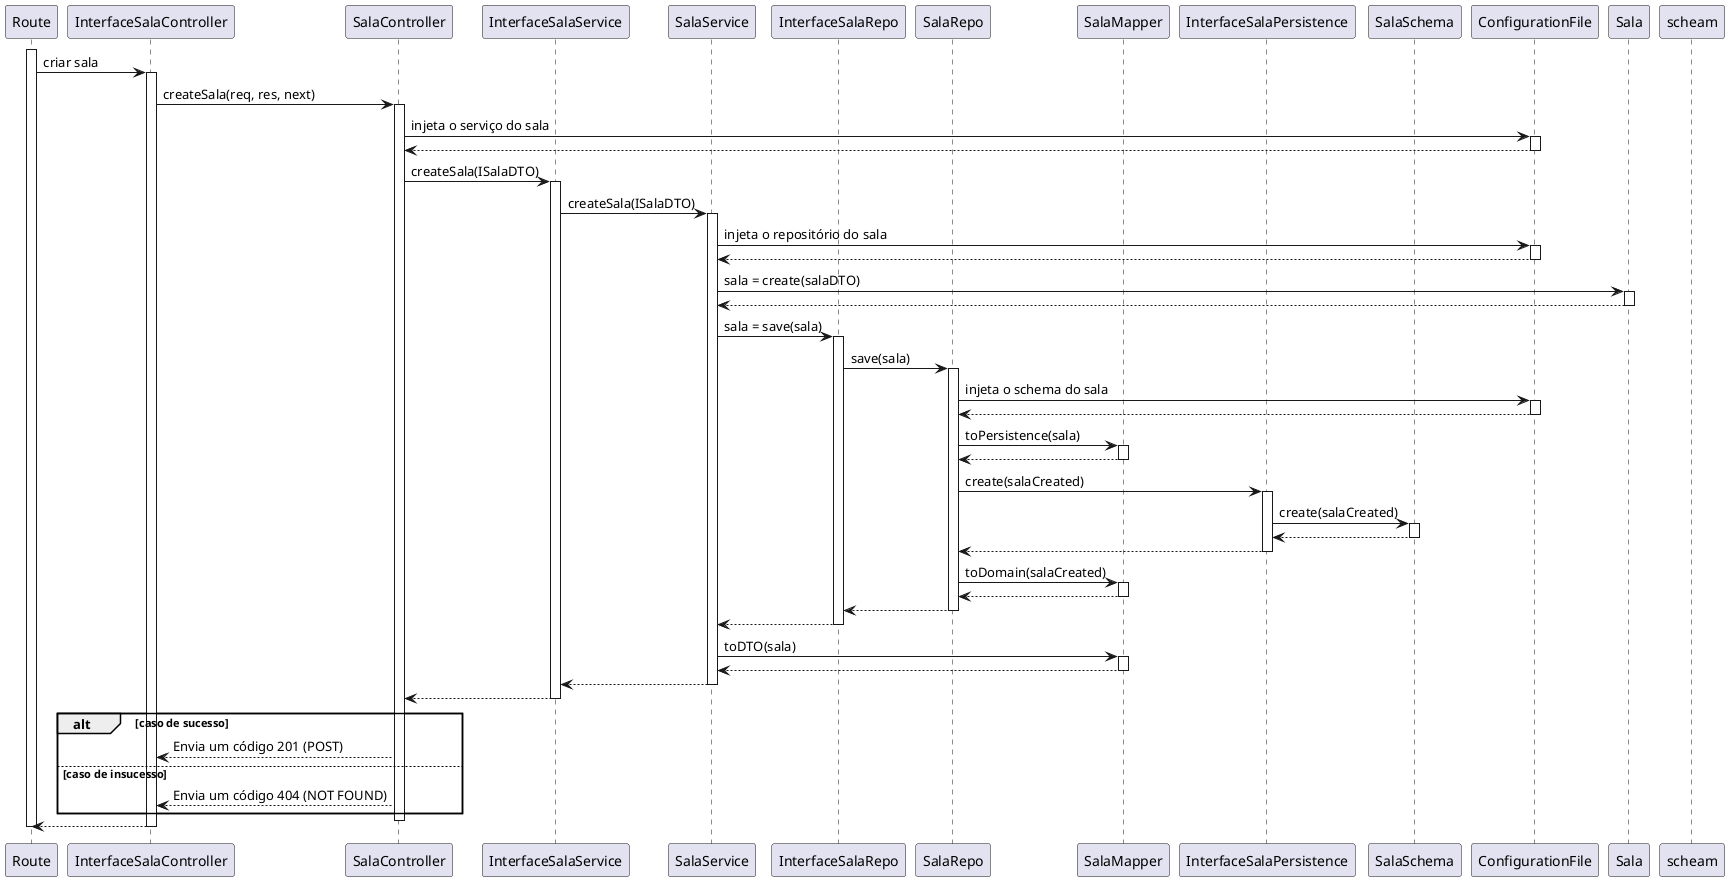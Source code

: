 @startuml sd

participant Route as route
participant InterfaceSalaController as ictrl
participant SalaController as ctrl
participant InterfaceSalaService as isvc
participant SalaService as svc
participant InterfaceSalaRepo as irepo
participant SalaRepo as repo
participant SalaMapper as mapper
participant InterfaceSalaPersistence as ischema
participant SalaSchema as schema
participant ConfigurationFile as conf
participant Sala as model

activate route
route -> ictrl : criar sala
activate ictrl
ictrl -> ctrl : createSala(req, res, next)
activate ctrl
ctrl -> conf : injeta o serviço do sala
activate conf
conf --> ctrl
deactivate conf
ctrl -> isvc : createSala(ISalaDTO)
activate isvc
isvc -> svc : createSala(ISalaDTO)
activate svc
svc -> conf : injeta o repositório do sala
activate conf
conf --> svc
deactivate conf
svc -> model : sala = create(salaDTO)
activate model
model --> svc
deactivate model
svc -> irepo : sala = save(sala)
activate irepo
irepo -> repo : save(sala)
activate repo
repo -> conf : injeta o schema do sala
activate conf
conf --> repo
deactivate conf
repo -> mapper : toPersistence(sala)
activate mapper
mapper --> repo
deactivate mapper
repo -> ischema : create(salaCreated)
activate ischema 
ischema -> schema : create(salaCreated)
activate schema
schema --> ischema
deactivate schema
deactivate scheam
ischema --> repo
deactivate ischema
repo -> mapper : toDomain(salaCreated)
activate mapper
mapper --> repo
deactivate mapper
repo --> irepo
deactivate repo
irepo --> svc
deactivate irepo
svc -> mapper : toDTO(sala)
activate mapper
mapper --> svc
deactivate mapper
svc --> isvc
deactivate svc
isvc --> ctrl
deactivate isvc
alt caso de sucesso
    ctrl --> ictrl : Envia um código 201 (POST)
else caso de insucesso
    ctrl --> ictrl : Envia um código 404 (NOT FOUND)
end
deactivate ctrl
ictrl --> route
deactivate ictrl
deactivate route



@enduml